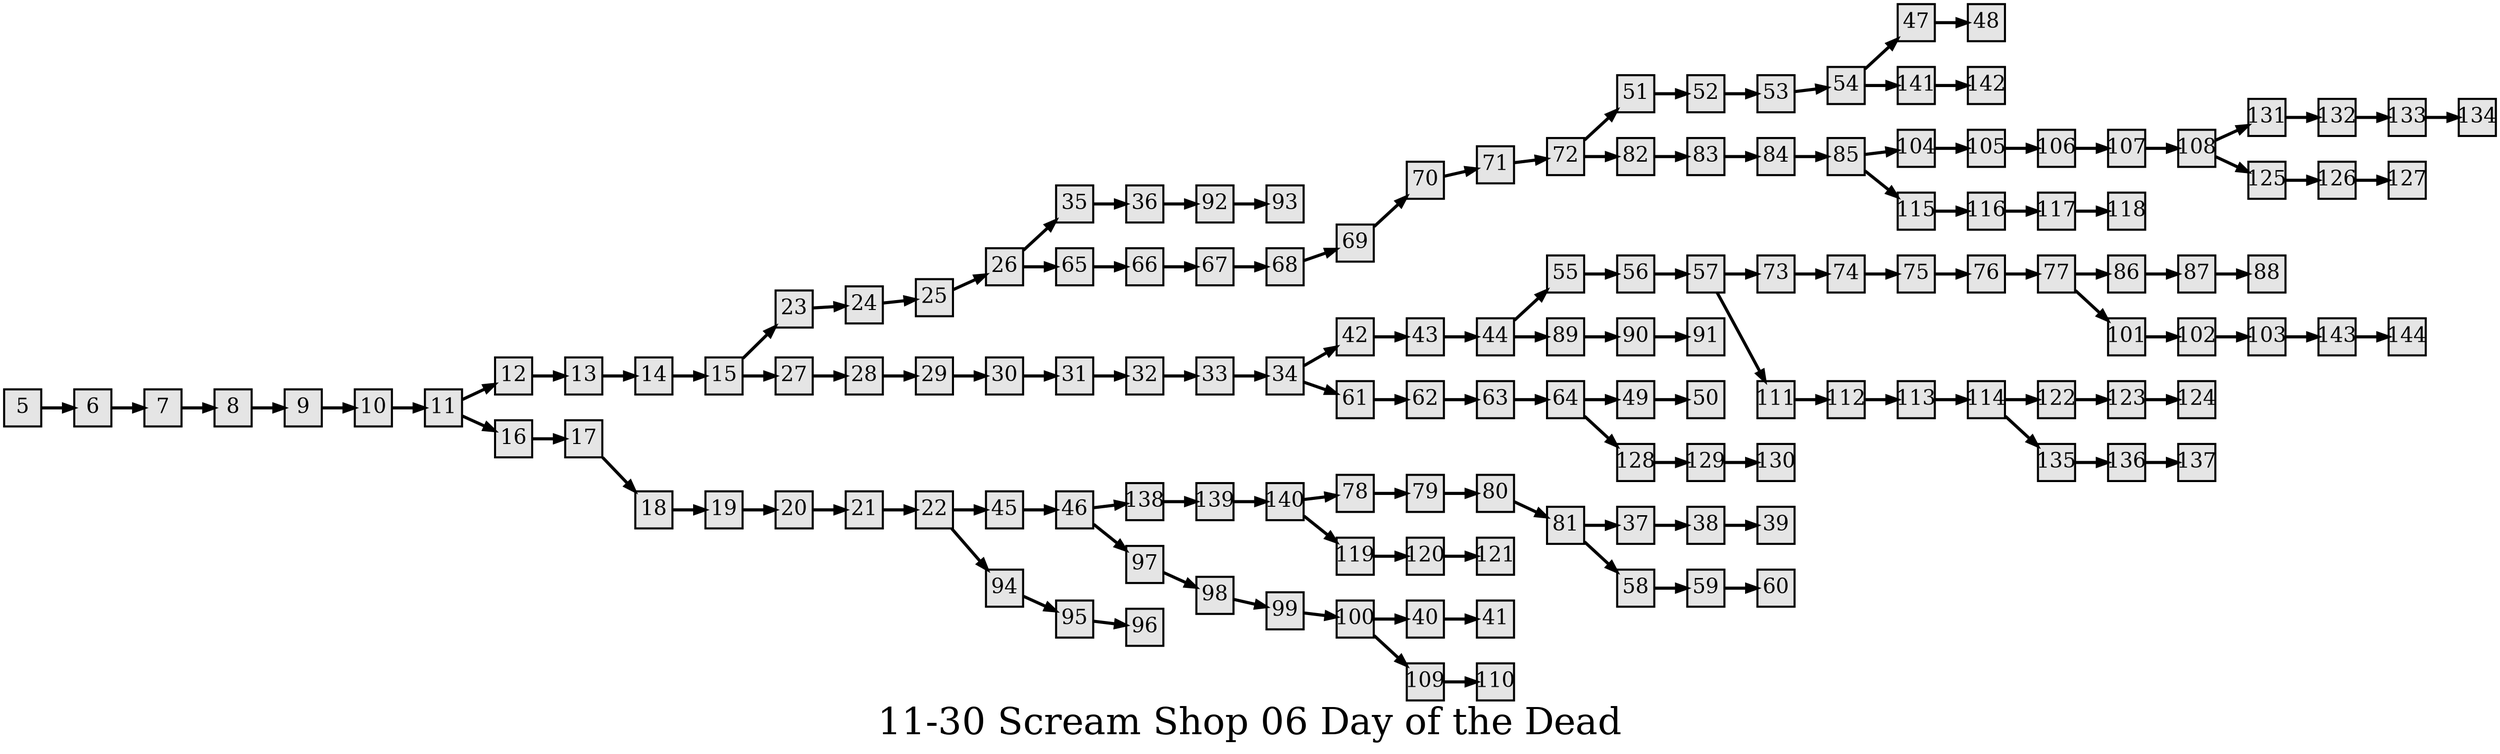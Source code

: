 digraph g{
  graph [ label="11-30 Scream Shop 06 Day of the Dead" rankdir=LR, ordering=out, fontsize=36, nodesep="0.35", ranksep="0.45"];
  node  [shape=rect, penwidth=2, fontsize=20, style=filled, fillcolor=grey90, margin="0,0", labelfloat=true, regular=true, fixedsize=true];
  edge  [labelfloat=true, penwidth=3, fontsize=12];
  // ---;
  // group  : Katz;
  // id     :;
  // gbid   :;
  // series :;
  // title  :;
  // author :;
  // credit:;
  // - name : Kylie McGregor;
  // role : encoder;
  // date : 2017-09-01;
  // - name : Jeremy Douglass;
  // role : editor;
  // date : 2017-10-19;
  // render:;
  // - name   : small;
  // styles : gvStyles-small.txt;
  // engine : dot;
  // comment: >;
  
  // ---;
  
  // From | To | Label;
  
  5 -> 6;
  6 -> 7;
  7 -> 8;
  8 -> 9;
  9 -> 10;
  10 -> 11;
  11 -> 12;
  11 -> 16;
  12 -> 13;
  13 -> 14;
  14 -> 15;
  15 -> 23;
  15 -> 27;
  16 -> 17;
  17 -> 18;
  18 -> 19;
  19 -> 20;
  20 -> 21;
  21 -> 22;
  22 -> 45;
  22 -> 94;
  23 -> 24;
  24 -> 25;
  25 -> 26;
  26 -> 35;
  26 -> 65;
  27 -> 28;
  28 -> 29;
  29 -> 30;
  30 -> 31;
  31 -> 32;
  32 -> 33;
  33 -> 34;
  34 -> 42;
  34 -> 61;
  35 -> 36;
  36 -> 92;
  37 -> 38;
  38 -> 39;
  40 -> 41;
  42 -> 43;
  43 -> 44;
  44 -> 55;
  44 -> 89;
  45 -> 46;
  46 -> 138;
  46 -> 97;
  47 -> 48;
  49 -> 50;
  51 -> 52;
  52 -> 53;
  53 -> 54;
  54 -> 47;
  54 -> 141;
  55 -> 56;
  56 -> 57;
  57 -> 73;
  57 -> 111;
  58 -> 59;
  59 -> 60;
  61 -> 62;
  62 -> 63;
  63 -> 64;
  64 -> 49;
  64 -> 128;
  65 -> 66;
  66 -> 67;
  67 -> 68;
  68 -> 69;
  69 -> 70;
  70 -> 71;
  71 -> 72;
  72 -> 51;
  72 -> 82;
  73 -> 74;
  74 -> 75;
  75 -> 76;
  76 -> 77;
  77 -> 86;
  77 -> 101;
  78 -> 79;
  79 -> 80;
  80 -> 81;
  81 -> 37;
  81 -> 58;
  82 -> 83;
  83 -> 84;
  84 -> 85;
  85 -> 104;
  85 -> 115;
  86 -> 87;
  87 -> 88;
  89 -> 90;
  90 -> 91;
  92 -> 93;
  94 -> 95;
  95 -> 96;
  97 -> 98;
  98 -> 99;
  99 -> 100;
  100 -> 40;
  100 -> 109;
  101 -> 102;
  102 -> 103;
  103 -> 143;
  104 -> 105;
  105 -> 106;
  106 -> 107;
  107 -> 108;
  108 -> 131;
  108 -> 125;
  109 -> 110;
  111 -> 112;
  112 -> 113;
  113 -> 114;
  114 -> 122;
  114 -> 135;
  115 -> 116;
  116 -> 117;
  117 -> 118;
  119 -> 120;
  120 -> 121;
  122 -> 123;
  123 -> 124;
  125 -> 126;
  126 -> 127;
  128 -> 129;
  129 -> 130;
  131 -> 132;
  132 -> 133;
  133 -> 134;
  135 -> 136;
  136 -> 137;
  138 -> 139;
  139 -> 140;
  140 -> 78;
  140 -> 119;
  141 -> 142;
  143 -> 144;
}

